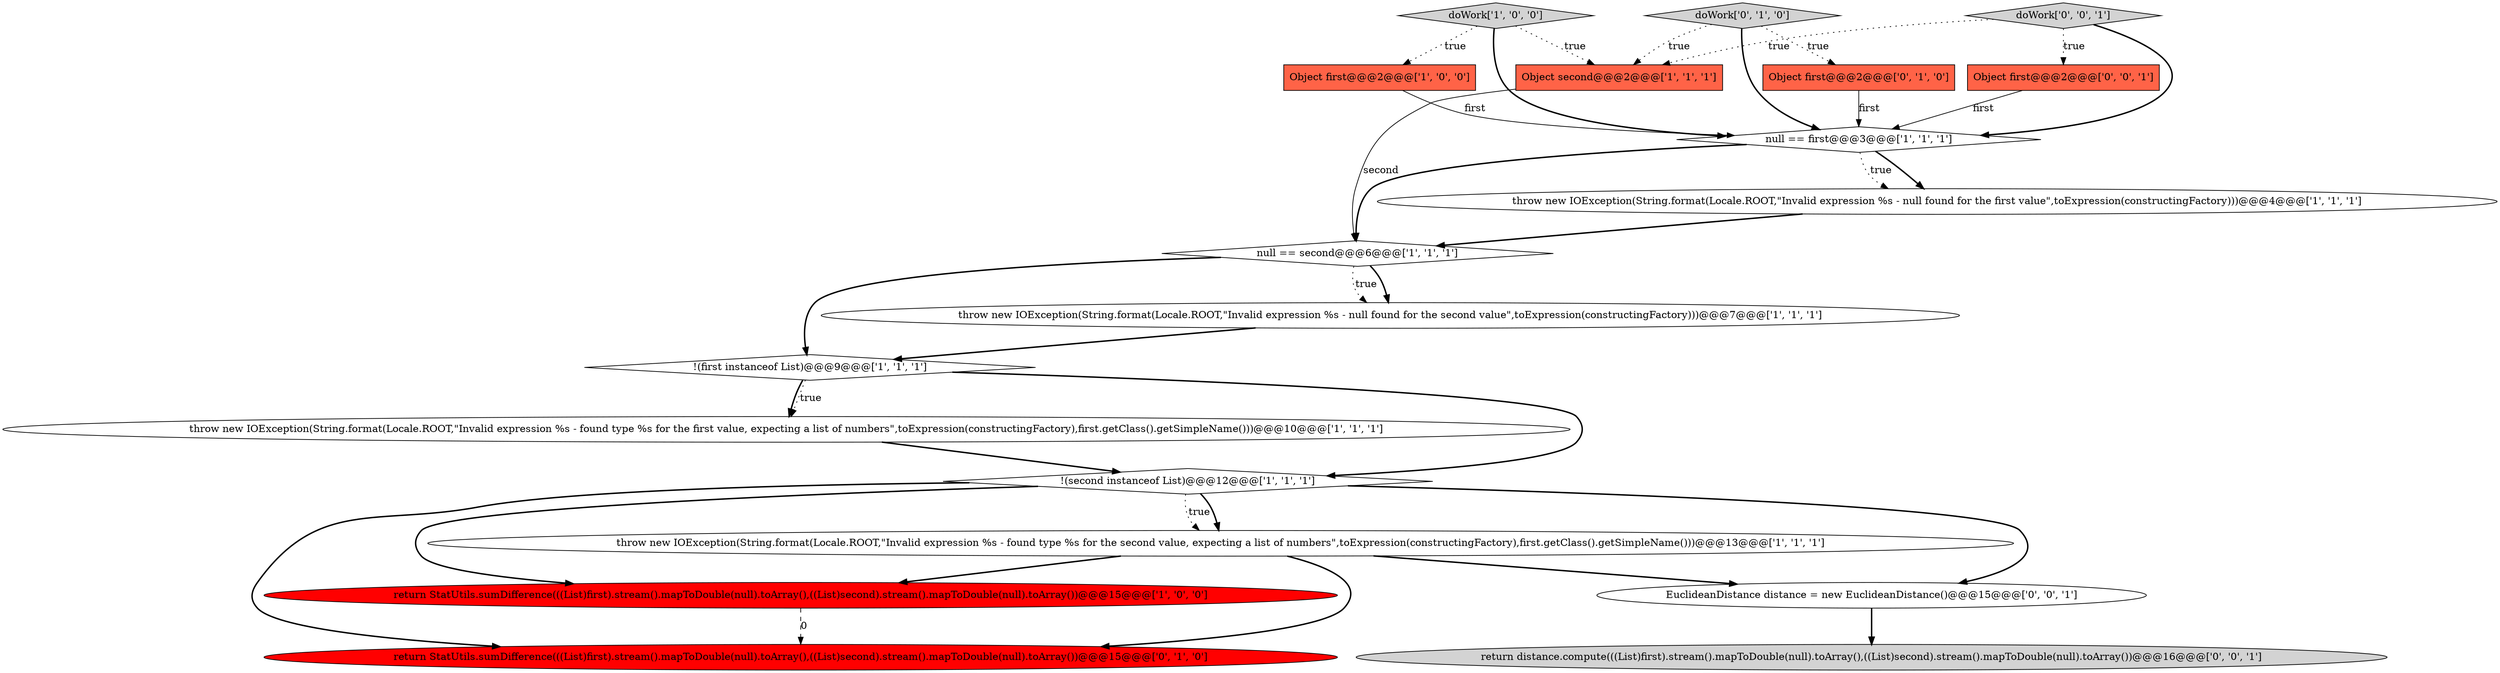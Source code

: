digraph {
7 [style = filled, label = "throw new IOException(String.format(Locale.ROOT,\"Invalid expression %s - found type %s for the first value, expecting a list of numbers\",toExpression(constructingFactory),first.getClass().getSimpleName()))@@@10@@@['1', '1', '1']", fillcolor = white, shape = ellipse image = "AAA0AAABBB1BBB"];
8 [style = filled, label = "return StatUtils.sumDifference(((List)first).stream().mapToDouble(null).toArray(),((List)second).stream().mapToDouble(null).toArray())@@@15@@@['1', '0', '0']", fillcolor = red, shape = ellipse image = "AAA1AAABBB1BBB"];
1 [style = filled, label = "doWork['1', '0', '0']", fillcolor = lightgray, shape = diamond image = "AAA0AAABBB1BBB"];
12 [style = filled, label = "doWork['0', '1', '0']", fillcolor = lightgray, shape = diamond image = "AAA0AAABBB2BBB"];
17 [style = filled, label = "EuclideanDistance distance = new EuclideanDistance()@@@15@@@['0', '0', '1']", fillcolor = white, shape = ellipse image = "AAA0AAABBB3BBB"];
15 [style = filled, label = "doWork['0', '0', '1']", fillcolor = lightgray, shape = diamond image = "AAA0AAABBB3BBB"];
2 [style = filled, label = "throw new IOException(String.format(Locale.ROOT,\"Invalid expression %s - null found for the first value\",toExpression(constructingFactory)))@@@4@@@['1', '1', '1']", fillcolor = white, shape = ellipse image = "AAA0AAABBB1BBB"];
18 [style = filled, label = "return distance.compute(((List)first).stream().mapToDouble(null).toArray(),((List)second).stream().mapToDouble(null).toArray())@@@16@@@['0', '0', '1']", fillcolor = lightgray, shape = ellipse image = "AAA0AAABBB3BBB"];
3 [style = filled, label = "null == second@@@6@@@['1', '1', '1']", fillcolor = white, shape = diamond image = "AAA0AAABBB1BBB"];
6 [style = filled, label = "!(first instanceof List)@@@9@@@['1', '1', '1']", fillcolor = white, shape = diamond image = "AAA0AAABBB1BBB"];
10 [style = filled, label = "Object second@@@2@@@['1', '1', '1']", fillcolor = tomato, shape = box image = "AAA0AAABBB1BBB"];
13 [style = filled, label = "return StatUtils.sumDifference(((List)first).stream().mapToDouble(null).toArray(),((List)second).stream().mapToDouble(null).toArray())@@@15@@@['0', '1', '0']", fillcolor = red, shape = ellipse image = "AAA1AAABBB2BBB"];
16 [style = filled, label = "Object first@@@2@@@['0', '0', '1']", fillcolor = tomato, shape = box image = "AAA0AAABBB3BBB"];
0 [style = filled, label = "!(second instanceof List)@@@12@@@['1', '1', '1']", fillcolor = white, shape = diamond image = "AAA0AAABBB1BBB"];
4 [style = filled, label = "throw new IOException(String.format(Locale.ROOT,\"Invalid expression %s - found type %s for the second value, expecting a list of numbers\",toExpression(constructingFactory),first.getClass().getSimpleName()))@@@13@@@['1', '1', '1']", fillcolor = white, shape = ellipse image = "AAA0AAABBB1BBB"];
5 [style = filled, label = "throw new IOException(String.format(Locale.ROOT,\"Invalid expression %s - null found for the second value\",toExpression(constructingFactory)))@@@7@@@['1', '1', '1']", fillcolor = white, shape = ellipse image = "AAA0AAABBB1BBB"];
11 [style = filled, label = "null == first@@@3@@@['1', '1', '1']", fillcolor = white, shape = diamond image = "AAA0AAABBB1BBB"];
14 [style = filled, label = "Object first@@@2@@@['0', '1', '0']", fillcolor = tomato, shape = box image = "AAA0AAABBB2BBB"];
9 [style = filled, label = "Object first@@@2@@@['1', '0', '0']", fillcolor = tomato, shape = box image = "AAA0AAABBB1BBB"];
1->10 [style = dotted, label="true"];
4->17 [style = bold, label=""];
0->13 [style = bold, label=""];
0->17 [style = bold, label=""];
10->3 [style = solid, label="second"];
2->3 [style = bold, label=""];
0->4 [style = dotted, label="true"];
4->13 [style = bold, label=""];
12->11 [style = bold, label=""];
3->6 [style = bold, label=""];
15->10 [style = dotted, label="true"];
7->0 [style = bold, label=""];
6->0 [style = bold, label=""];
15->16 [style = dotted, label="true"];
11->2 [style = bold, label=""];
16->11 [style = solid, label="first"];
1->11 [style = bold, label=""];
8->13 [style = dashed, label="0"];
9->11 [style = solid, label="first"];
12->14 [style = dotted, label="true"];
3->5 [style = bold, label=""];
11->2 [style = dotted, label="true"];
3->5 [style = dotted, label="true"];
14->11 [style = solid, label="first"];
5->6 [style = bold, label=""];
12->10 [style = dotted, label="true"];
15->11 [style = bold, label=""];
11->3 [style = bold, label=""];
0->4 [style = bold, label=""];
1->9 [style = dotted, label="true"];
0->8 [style = bold, label=""];
6->7 [style = dotted, label="true"];
4->8 [style = bold, label=""];
6->7 [style = bold, label=""];
17->18 [style = bold, label=""];
}
